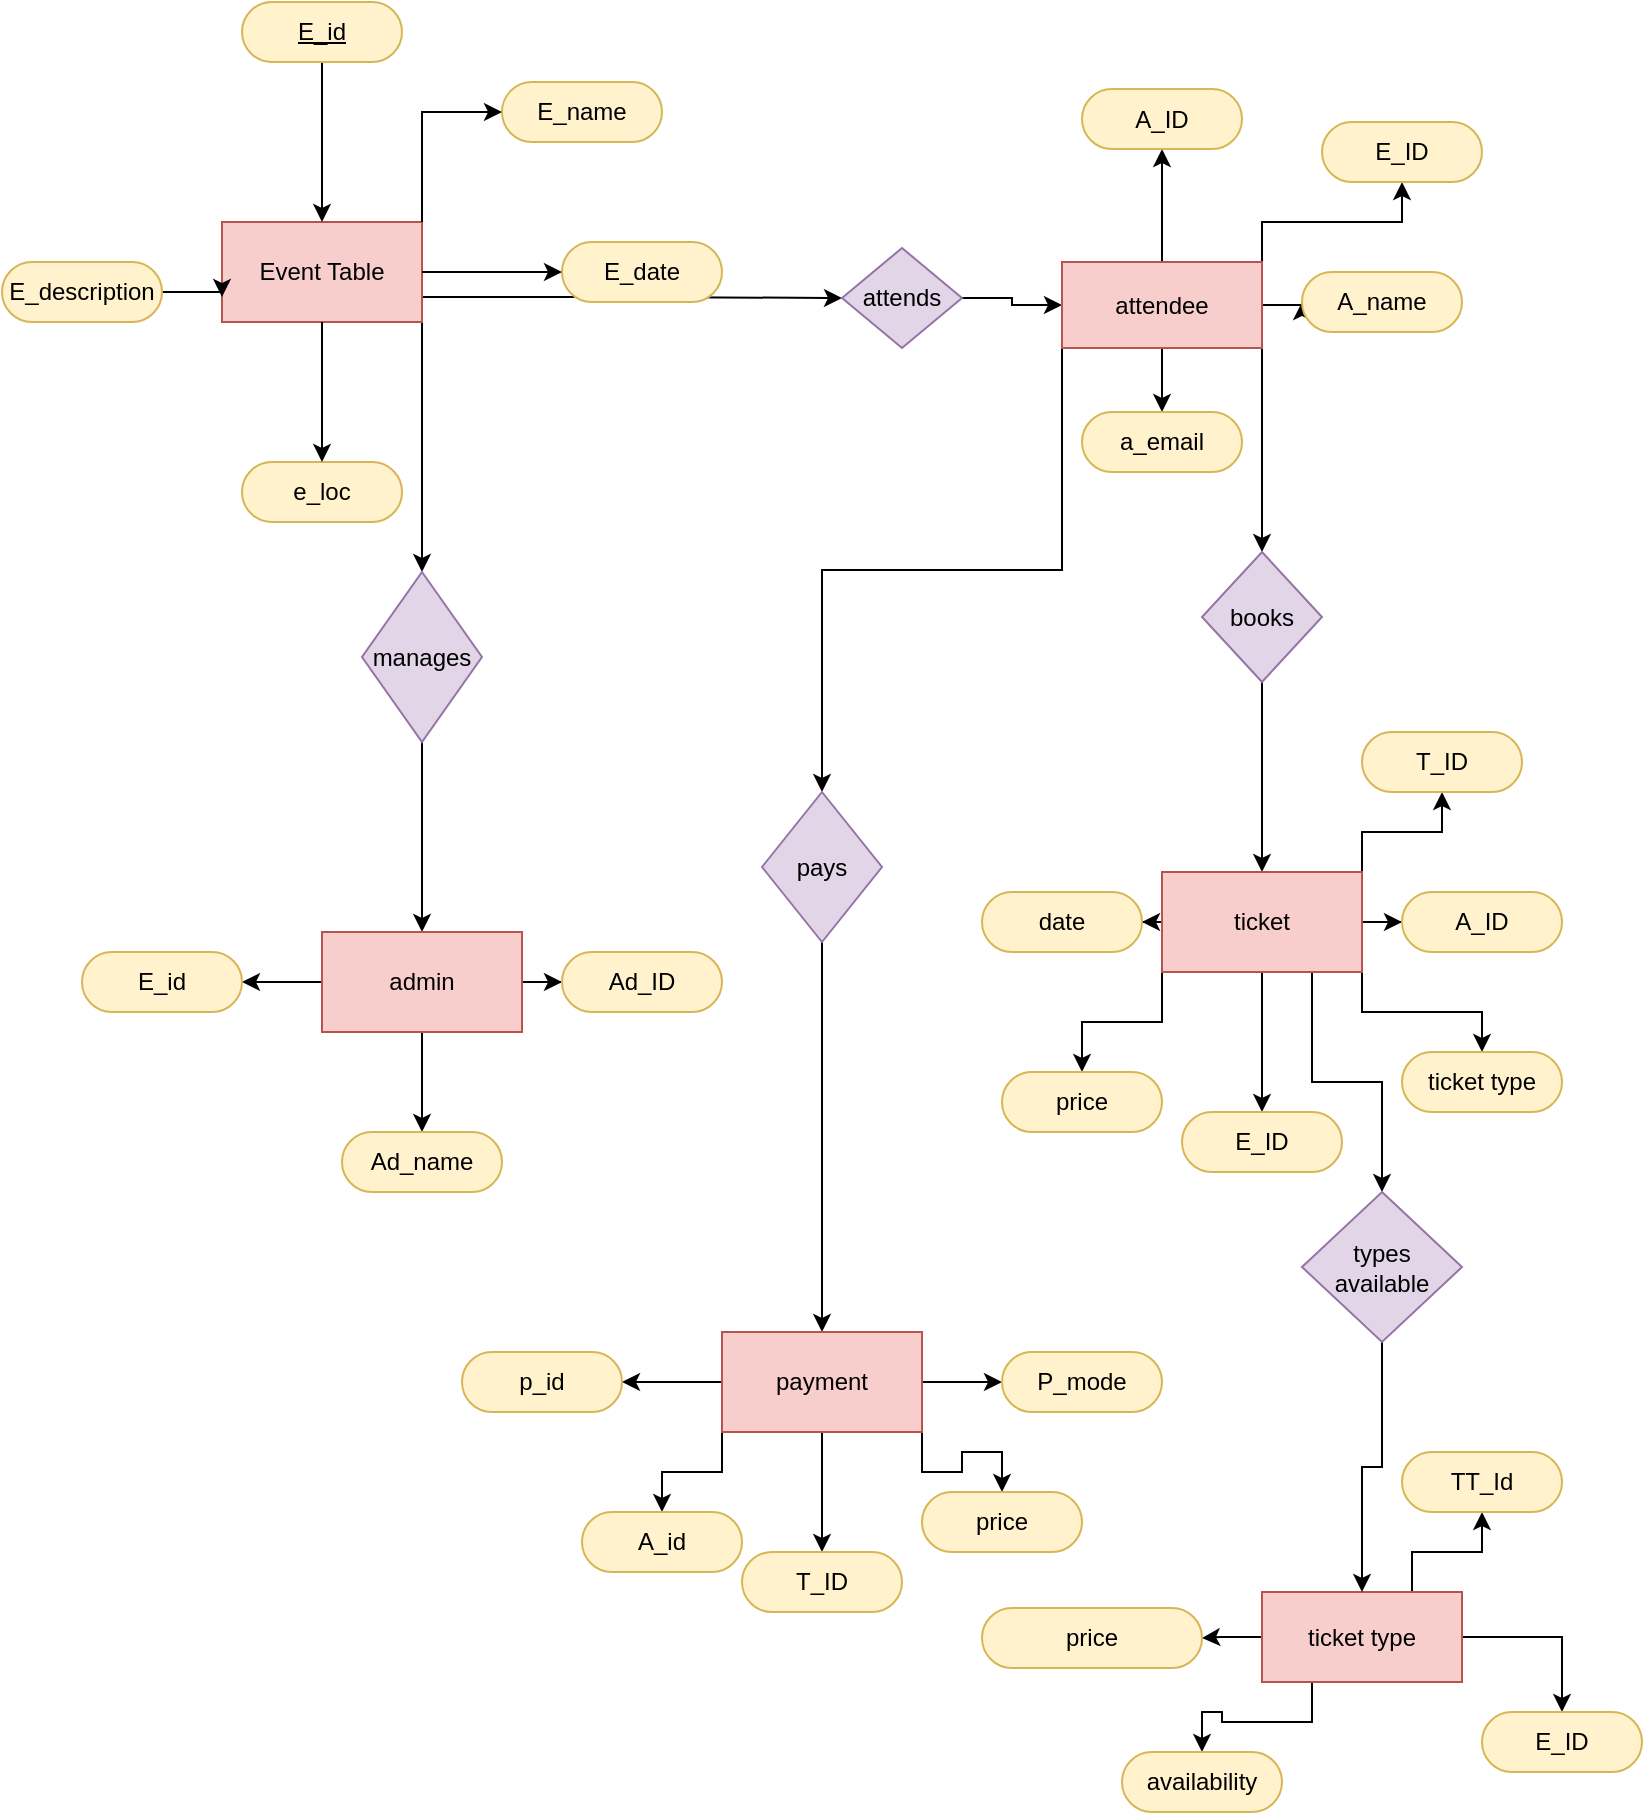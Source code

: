 <mxfile version="24.6.2" type="google">
  <diagram name="Page-1" id="fuvGwKW12Oi2IF8ioO64">
    <mxGraphModel dx="1050" dy="505" grid="1" gridSize="10" guides="1" tooltips="1" connect="1" arrows="1" fold="1" page="1" pageScale="1" pageWidth="827" pageHeight="1169" math="0" shadow="0">
      <root>
        <mxCell id="0" />
        <mxCell id="1" parent="0" />
        <mxCell id="Hu84dc6fADZ35Vq5RCrh-16" style="edgeStyle=orthogonalEdgeStyle;rounded=0;orthogonalLoop=1;jettySize=auto;html=1;exitX=1;exitY=0.75;exitDx=0;exitDy=0;" parent="1" source="Hu84dc6fADZ35Vq5RCrh-1" target="Hu84dc6fADZ35Vq5RCrh-17" edge="1">
          <mxGeometry relative="1" as="geometry">
            <mxPoint x="460" y="188" as="targetPoint" />
          </mxGeometry>
        </mxCell>
        <mxCell id="Hu84dc6fADZ35Vq5RCrh-29" style="edgeStyle=orthogonalEdgeStyle;rounded=0;orthogonalLoop=1;jettySize=auto;html=1;exitX=1;exitY=1;exitDx=0;exitDy=0;" parent="1" source="Hu84dc6fADZ35Vq5RCrh-1" target="Hu84dc6fADZ35Vq5RCrh-30" edge="1">
          <mxGeometry relative="1" as="geometry">
            <mxPoint x="220" y="350" as="targetPoint" />
          </mxGeometry>
        </mxCell>
        <mxCell id="Hu84dc6fADZ35Vq5RCrh-1" value="Event Table" style="html=1;dashed=0;whiteSpace=wrap;fillColor=#f8cecc;strokeColor=#b85450;" parent="1" vertex="1">
          <mxGeometry x="120" y="150" width="100" height="50" as="geometry" />
        </mxCell>
        <mxCell id="Hu84dc6fADZ35Vq5RCrh-3" style="edgeStyle=orthogonalEdgeStyle;rounded=0;orthogonalLoop=1;jettySize=auto;html=1;exitX=0.5;exitY=0.5;exitDx=0;exitDy=15;exitPerimeter=0;entryX=0.5;entryY=0;entryDx=0;entryDy=0;" parent="1" source="Hu84dc6fADZ35Vq5RCrh-2" target="Hu84dc6fADZ35Vq5RCrh-1" edge="1">
          <mxGeometry relative="1" as="geometry" />
        </mxCell>
        <mxCell id="Hu84dc6fADZ35Vq5RCrh-2" value="&lt;u&gt;E_id&lt;/u&gt;" style="html=1;dashed=0;whiteSpace=wrap;shape=mxgraph.dfd.start;fillColor=#fff2cc;strokeColor=#d6b656;" parent="1" vertex="1">
          <mxGeometry x="130" y="40" width="80" height="30" as="geometry" />
        </mxCell>
        <mxCell id="Hu84dc6fADZ35Vq5RCrh-4" value="E_name" style="html=1;dashed=0;whiteSpace=wrap;shape=mxgraph.dfd.start;fillColor=#fff2cc;strokeColor=#d6b656;" parent="1" vertex="1">
          <mxGeometry x="260" y="80" width="80" height="30" as="geometry" />
        </mxCell>
        <mxCell id="Hu84dc6fADZ35Vq5RCrh-13" style="edgeStyle=orthogonalEdgeStyle;rounded=0;orthogonalLoop=1;jettySize=auto;html=1;exitX=1;exitY=0.5;exitDx=0;exitDy=0;exitPerimeter=0;entryX=0;entryY=0.75;entryDx=0;entryDy=0;" parent="1" source="Hu84dc6fADZ35Vq5RCrh-5" target="Hu84dc6fADZ35Vq5RCrh-1" edge="1">
          <mxGeometry relative="1" as="geometry" />
        </mxCell>
        <mxCell id="Hu84dc6fADZ35Vq5RCrh-5" value="E_description" style="html=1;dashed=0;whiteSpace=wrap;shape=mxgraph.dfd.start;fillColor=#fff2cc;strokeColor=#d6b656;" parent="1" vertex="1">
          <mxGeometry x="10" y="170" width="80" height="30" as="geometry" />
        </mxCell>
        <mxCell id="Hu84dc6fADZ35Vq5RCrh-6" value="E_date" style="html=1;dashed=0;whiteSpace=wrap;shape=mxgraph.dfd.start;fillColor=#fff2cc;strokeColor=#d6b656;" parent="1" vertex="1">
          <mxGeometry x="290" y="160" width="80" height="30" as="geometry" />
        </mxCell>
        <mxCell id="Hu84dc6fADZ35Vq5RCrh-7" value="e_loc" style="html=1;dashed=0;whiteSpace=wrap;shape=mxgraph.dfd.start;fillColor=#fff2cc;strokeColor=#d6b656;" parent="1" vertex="1">
          <mxGeometry x="130" y="270" width="80" height="30" as="geometry" />
        </mxCell>
        <mxCell id="Hu84dc6fADZ35Vq5RCrh-9" style="edgeStyle=orthogonalEdgeStyle;rounded=0;orthogonalLoop=1;jettySize=auto;html=1;exitX=1;exitY=0;exitDx=0;exitDy=0;entryX=0;entryY=0.5;entryDx=0;entryDy=0;entryPerimeter=0;" parent="1" source="Hu84dc6fADZ35Vq5RCrh-1" target="Hu84dc6fADZ35Vq5RCrh-4" edge="1">
          <mxGeometry relative="1" as="geometry" />
        </mxCell>
        <mxCell id="Hu84dc6fADZ35Vq5RCrh-10" style="edgeStyle=orthogonalEdgeStyle;rounded=0;orthogonalLoop=1;jettySize=auto;html=1;exitX=1;exitY=0.5;exitDx=0;exitDy=0;entryX=0;entryY=0.5;entryDx=0;entryDy=0;entryPerimeter=0;" parent="1" source="Hu84dc6fADZ35Vq5RCrh-1" target="Hu84dc6fADZ35Vq5RCrh-6" edge="1">
          <mxGeometry relative="1" as="geometry" />
        </mxCell>
        <mxCell id="Hu84dc6fADZ35Vq5RCrh-15" style="edgeStyle=orthogonalEdgeStyle;rounded=0;orthogonalLoop=1;jettySize=auto;html=1;exitX=0.5;exitY=1;exitDx=0;exitDy=0;entryX=0.5;entryY=0.5;entryDx=0;entryDy=-15;entryPerimeter=0;" parent="1" source="Hu84dc6fADZ35Vq5RCrh-1" target="Hu84dc6fADZ35Vq5RCrh-7" edge="1">
          <mxGeometry relative="1" as="geometry" />
        </mxCell>
        <mxCell id="Hu84dc6fADZ35Vq5RCrh-18" style="edgeStyle=orthogonalEdgeStyle;rounded=0;orthogonalLoop=1;jettySize=auto;html=1;exitX=1;exitY=0.5;exitDx=0;exitDy=0;" parent="1" source="Hu84dc6fADZ35Vq5RCrh-17" target="Hu84dc6fADZ35Vq5RCrh-19" edge="1">
          <mxGeometry relative="1" as="geometry">
            <mxPoint x="590" y="188" as="targetPoint" />
          </mxGeometry>
        </mxCell>
        <mxCell id="Hu84dc6fADZ35Vq5RCrh-17" value="attends" style="shape=rhombus;html=1;dashed=0;whiteSpace=wrap;perimeter=rhombusPerimeter;fillColor=#e1d5e7;strokeColor=#9673a6;" parent="1" vertex="1">
          <mxGeometry x="430" y="163" width="60" height="50" as="geometry" />
        </mxCell>
        <mxCell id="Hu84dc6fADZ35Vq5RCrh-21" value="" style="edgeStyle=orthogonalEdgeStyle;rounded=0;orthogonalLoop=1;jettySize=auto;html=1;" parent="1" source="Hu84dc6fADZ35Vq5RCrh-19" target="Hu84dc6fADZ35Vq5RCrh-25" edge="1">
          <mxGeometry relative="1" as="geometry">
            <mxPoint x="590" y="98.5" as="targetPoint" />
          </mxGeometry>
        </mxCell>
        <mxCell id="Hu84dc6fADZ35Vq5RCrh-22" style="edgeStyle=orthogonalEdgeStyle;rounded=0;orthogonalLoop=1;jettySize=auto;html=1;exitX=1;exitY=0.5;exitDx=0;exitDy=0;" parent="1" source="Hu84dc6fADZ35Vq5RCrh-19" target="Hu84dc6fADZ35Vq5RCrh-26" edge="1">
          <mxGeometry relative="1" as="geometry">
            <mxPoint x="700" y="190" as="targetPoint" />
          </mxGeometry>
        </mxCell>
        <mxCell id="Hu84dc6fADZ35Vq5RCrh-23" style="edgeStyle=orthogonalEdgeStyle;rounded=0;orthogonalLoop=1;jettySize=auto;html=1;exitX=0.5;exitY=1;exitDx=0;exitDy=0;" parent="1" source="Hu84dc6fADZ35Vq5RCrh-19" target="Hu84dc6fADZ35Vq5RCrh-24" edge="1">
          <mxGeometry relative="1" as="geometry">
            <mxPoint x="590" y="260" as="targetPoint" />
          </mxGeometry>
        </mxCell>
        <mxCell id="Hu84dc6fADZ35Vq5RCrh-27" style="edgeStyle=orthogonalEdgeStyle;rounded=0;orthogonalLoop=1;jettySize=auto;html=1;exitX=1;exitY=0;exitDx=0;exitDy=0;" parent="1" source="Hu84dc6fADZ35Vq5RCrh-19" target="Hu84dc6fADZ35Vq5RCrh-28" edge="1">
          <mxGeometry relative="1" as="geometry">
            <mxPoint x="670" y="120" as="targetPoint" />
          </mxGeometry>
        </mxCell>
        <mxCell id="Hu84dc6fADZ35Vq5RCrh-41" style="edgeStyle=orthogonalEdgeStyle;rounded=0;orthogonalLoop=1;jettySize=auto;html=1;exitX=1;exitY=1;exitDx=0;exitDy=0;" parent="1" source="Hu84dc6fADZ35Vq5RCrh-19" target="Hu84dc6fADZ35Vq5RCrh-42" edge="1">
          <mxGeometry relative="1" as="geometry">
            <mxPoint x="640" y="340" as="targetPoint" />
          </mxGeometry>
        </mxCell>
        <mxCell id="Hu84dc6fADZ35Vq5RCrh-57" style="edgeStyle=orthogonalEdgeStyle;rounded=0;orthogonalLoop=1;jettySize=auto;html=1;exitX=0;exitY=1;exitDx=0;exitDy=0;" parent="1" source="Hu84dc6fADZ35Vq5RCrh-19" target="Hu84dc6fADZ35Vq5RCrh-58" edge="1">
          <mxGeometry relative="1" as="geometry">
            <mxPoint x="420" y="460" as="targetPoint" />
          </mxGeometry>
        </mxCell>
        <mxCell id="Hu84dc6fADZ35Vq5RCrh-19" value="attendee" style="html=1;dashed=0;whiteSpace=wrap;fillColor=#f8cecc;strokeColor=#b85450;" parent="1" vertex="1">
          <mxGeometry x="540" y="170" width="100" height="43" as="geometry" />
        </mxCell>
        <mxCell id="Hu84dc6fADZ35Vq5RCrh-24" value="a_email" style="html=1;dashed=0;whiteSpace=wrap;shape=mxgraph.dfd.start;fillColor=#fff2cc;strokeColor=#d6b656;" parent="1" vertex="1">
          <mxGeometry x="550" y="245" width="80" height="30" as="geometry" />
        </mxCell>
        <mxCell id="Hu84dc6fADZ35Vq5RCrh-25" value="A_ID" style="html=1;dashed=0;whiteSpace=wrap;shape=mxgraph.dfd.start;fillColor=#fff2cc;strokeColor=#d6b656;" parent="1" vertex="1">
          <mxGeometry x="550" y="83.5" width="80" height="30" as="geometry" />
        </mxCell>
        <mxCell id="Hu84dc6fADZ35Vq5RCrh-26" value="A_name" style="html=1;dashed=0;whiteSpace=wrap;shape=mxgraph.dfd.start;fillColor=#fff2cc;strokeColor=#d6b656;" parent="1" vertex="1">
          <mxGeometry x="660" y="175" width="80" height="30" as="geometry" />
        </mxCell>
        <mxCell id="Hu84dc6fADZ35Vq5RCrh-28" value="E_ID" style="html=1;dashed=0;whiteSpace=wrap;shape=mxgraph.dfd.start;fillColor=#fff2cc;strokeColor=#d6b656;" parent="1" vertex="1">
          <mxGeometry x="670" y="100" width="80" height="30" as="geometry" />
        </mxCell>
        <mxCell id="Hu84dc6fADZ35Vq5RCrh-31" style="edgeStyle=orthogonalEdgeStyle;rounded=0;orthogonalLoop=1;jettySize=auto;html=1;exitX=0.5;exitY=1;exitDx=0;exitDy=0;" parent="1" source="Hu84dc6fADZ35Vq5RCrh-30" target="Hu84dc6fADZ35Vq5RCrh-32" edge="1">
          <mxGeometry relative="1" as="geometry">
            <mxPoint x="220" y="530" as="targetPoint" />
          </mxGeometry>
        </mxCell>
        <mxCell id="Hu84dc6fADZ35Vq5RCrh-30" value="manages" style="shape=rhombus;html=1;dashed=0;whiteSpace=wrap;perimeter=rhombusPerimeter;fillColor=#e1d5e7;strokeColor=#9673a6;" parent="1" vertex="1">
          <mxGeometry x="190" y="325" width="60" height="85" as="geometry" />
        </mxCell>
        <mxCell id="Hu84dc6fADZ35Vq5RCrh-33" style="edgeStyle=orthogonalEdgeStyle;rounded=0;orthogonalLoop=1;jettySize=auto;html=1;exitX=1;exitY=0.5;exitDx=0;exitDy=0;" parent="1" source="Hu84dc6fADZ35Vq5RCrh-32" target="Hu84dc6fADZ35Vq5RCrh-34" edge="1">
          <mxGeometry relative="1" as="geometry">
            <mxPoint x="330" y="530" as="targetPoint" />
          </mxGeometry>
        </mxCell>
        <mxCell id="Hu84dc6fADZ35Vq5RCrh-37" style="edgeStyle=orthogonalEdgeStyle;rounded=0;orthogonalLoop=1;jettySize=auto;html=1;exitX=0;exitY=0.5;exitDx=0;exitDy=0;" parent="1" source="Hu84dc6fADZ35Vq5RCrh-32" target="Hu84dc6fADZ35Vq5RCrh-38" edge="1">
          <mxGeometry relative="1" as="geometry">
            <mxPoint x="90" y="530" as="targetPoint" />
          </mxGeometry>
        </mxCell>
        <mxCell id="Hu84dc6fADZ35Vq5RCrh-39" style="edgeStyle=orthogonalEdgeStyle;rounded=0;orthogonalLoop=1;jettySize=auto;html=1;exitX=0.5;exitY=1;exitDx=0;exitDy=0;" parent="1" source="Hu84dc6fADZ35Vq5RCrh-32" target="Hu84dc6fADZ35Vq5RCrh-40" edge="1">
          <mxGeometry relative="1" as="geometry">
            <mxPoint x="220" y="620" as="targetPoint" />
          </mxGeometry>
        </mxCell>
        <mxCell id="Hu84dc6fADZ35Vq5RCrh-32" value="admin" style="html=1;dashed=0;whiteSpace=wrap;fillColor=#f8cecc;strokeColor=#b85450;" parent="1" vertex="1">
          <mxGeometry x="170" y="505" width="100" height="50" as="geometry" />
        </mxCell>
        <mxCell id="Hu84dc6fADZ35Vq5RCrh-34" value="Ad_ID" style="html=1;dashed=0;whiteSpace=wrap;shape=mxgraph.dfd.start;fillColor=#fff2cc;strokeColor=#d6b656;" parent="1" vertex="1">
          <mxGeometry x="290" y="515" width="80" height="30" as="geometry" />
        </mxCell>
        <mxCell id="Hu84dc6fADZ35Vq5RCrh-38" value="E_id" style="html=1;dashed=0;whiteSpace=wrap;shape=mxgraph.dfd.start;fillColor=#fff2cc;strokeColor=#d6b656;" parent="1" vertex="1">
          <mxGeometry x="50" y="515" width="80" height="30" as="geometry" />
        </mxCell>
        <mxCell id="Hu84dc6fADZ35Vq5RCrh-40" value="Ad_name" style="html=1;dashed=0;whiteSpace=wrap;shape=mxgraph.dfd.start;fillColor=#fff2cc;strokeColor=#d6b656;" parent="1" vertex="1">
          <mxGeometry x="180" y="605" width="80" height="30" as="geometry" />
        </mxCell>
        <mxCell id="Hu84dc6fADZ35Vq5RCrh-43" style="edgeStyle=orthogonalEdgeStyle;rounded=0;orthogonalLoop=1;jettySize=auto;html=1;exitX=0.5;exitY=1;exitDx=0;exitDy=0;" parent="1" source="Hu84dc6fADZ35Vq5RCrh-42" target="Hu84dc6fADZ35Vq5RCrh-44" edge="1">
          <mxGeometry relative="1" as="geometry">
            <mxPoint x="640" y="500" as="targetPoint" />
          </mxGeometry>
        </mxCell>
        <mxCell id="Hu84dc6fADZ35Vq5RCrh-42" value="books" style="shape=rhombus;html=1;dashed=0;whiteSpace=wrap;perimeter=rhombusPerimeter;fillColor=#e1d5e7;strokeColor=#9673a6;" parent="1" vertex="1">
          <mxGeometry x="610" y="315" width="60" height="65" as="geometry" />
        </mxCell>
        <mxCell id="Hu84dc6fADZ35Vq5RCrh-45" style="edgeStyle=orthogonalEdgeStyle;rounded=0;orthogonalLoop=1;jettySize=auto;html=1;exitX=0.5;exitY=1;exitDx=0;exitDy=0;" parent="1" source="Hu84dc6fADZ35Vq5RCrh-44" target="Hu84dc6fADZ35Vq5RCrh-46" edge="1">
          <mxGeometry relative="1" as="geometry">
            <mxPoint x="640" y="610" as="targetPoint" />
          </mxGeometry>
        </mxCell>
        <mxCell id="Hu84dc6fADZ35Vq5RCrh-47" style="edgeStyle=orthogonalEdgeStyle;rounded=0;orthogonalLoop=1;jettySize=auto;html=1;exitX=1;exitY=0.5;exitDx=0;exitDy=0;" parent="1" source="Hu84dc6fADZ35Vq5RCrh-44" target="Hu84dc6fADZ35Vq5RCrh-50" edge="1">
          <mxGeometry relative="1" as="geometry">
            <mxPoint x="750" y="500" as="targetPoint" />
          </mxGeometry>
        </mxCell>
        <mxCell id="Hu84dc6fADZ35Vq5RCrh-48" style="edgeStyle=orthogonalEdgeStyle;rounded=0;orthogonalLoop=1;jettySize=auto;html=1;exitX=0;exitY=0.5;exitDx=0;exitDy=0;" parent="1" source="Hu84dc6fADZ35Vq5RCrh-44" target="Hu84dc6fADZ35Vq5RCrh-49" edge="1">
          <mxGeometry relative="1" as="geometry">
            <mxPoint x="540" y="500" as="targetPoint" />
          </mxGeometry>
        </mxCell>
        <mxCell id="Hu84dc6fADZ35Vq5RCrh-51" style="edgeStyle=orthogonalEdgeStyle;rounded=0;orthogonalLoop=1;jettySize=auto;html=1;exitX=1;exitY=0;exitDx=0;exitDy=0;" parent="1" source="Hu84dc6fADZ35Vq5RCrh-44" target="Hu84dc6fADZ35Vq5RCrh-52" edge="1">
          <mxGeometry relative="1" as="geometry">
            <mxPoint x="730" y="420" as="targetPoint" />
          </mxGeometry>
        </mxCell>
        <mxCell id="Hu84dc6fADZ35Vq5RCrh-53" style="edgeStyle=orthogonalEdgeStyle;rounded=0;orthogonalLoop=1;jettySize=auto;html=1;exitX=0;exitY=1;exitDx=0;exitDy=0;" parent="1" source="Hu84dc6fADZ35Vq5RCrh-44" target="Hu84dc6fADZ35Vq5RCrh-54" edge="1">
          <mxGeometry relative="1" as="geometry">
            <mxPoint x="550" y="590" as="targetPoint" />
          </mxGeometry>
        </mxCell>
        <mxCell id="Hu84dc6fADZ35Vq5RCrh-55" style="edgeStyle=orthogonalEdgeStyle;rounded=0;orthogonalLoop=1;jettySize=auto;html=1;exitX=1;exitY=1;exitDx=0;exitDy=0;" parent="1" source="Hu84dc6fADZ35Vq5RCrh-44" target="Hu84dc6fADZ35Vq5RCrh-56" edge="1">
          <mxGeometry relative="1" as="geometry">
            <mxPoint x="750" y="580" as="targetPoint" />
          </mxGeometry>
        </mxCell>
        <mxCell id="Hu84dc6fADZ35Vq5RCrh-82" style="edgeStyle=orthogonalEdgeStyle;rounded=0;orthogonalLoop=1;jettySize=auto;html=1;exitX=0.75;exitY=1;exitDx=0;exitDy=0;" parent="1" source="Hu84dc6fADZ35Vq5RCrh-44" target="Hu84dc6fADZ35Vq5RCrh-83" edge="1">
          <mxGeometry relative="1" as="geometry">
            <mxPoint x="690" y="660" as="targetPoint" />
          </mxGeometry>
        </mxCell>
        <mxCell id="Hu84dc6fADZ35Vq5RCrh-44" value="ticket" style="html=1;dashed=0;whiteSpace=wrap;fillColor=#f8cecc;strokeColor=#b85450;" parent="1" vertex="1">
          <mxGeometry x="590" y="475" width="100" height="50" as="geometry" />
        </mxCell>
        <mxCell id="Hu84dc6fADZ35Vq5RCrh-46" value="E_ID" style="html=1;dashed=0;whiteSpace=wrap;shape=mxgraph.dfd.start;fillColor=#fff2cc;strokeColor=#d6b656;" parent="1" vertex="1">
          <mxGeometry x="600" y="595" width="80" height="30" as="geometry" />
        </mxCell>
        <mxCell id="Hu84dc6fADZ35Vq5RCrh-49" value="date" style="html=1;dashed=0;whiteSpace=wrap;shape=mxgraph.dfd.start;fillColor=#fff2cc;strokeColor=#d6b656;" parent="1" vertex="1">
          <mxGeometry x="500" y="485" width="80" height="30" as="geometry" />
        </mxCell>
        <mxCell id="Hu84dc6fADZ35Vq5RCrh-50" value="A_ID" style="html=1;dashed=0;whiteSpace=wrap;shape=mxgraph.dfd.start;fillColor=#fff2cc;strokeColor=#d6b656;" parent="1" vertex="1">
          <mxGeometry x="710" y="485" width="80" height="30" as="geometry" />
        </mxCell>
        <mxCell id="Hu84dc6fADZ35Vq5RCrh-52" value="T_ID" style="html=1;dashed=0;whiteSpace=wrap;shape=mxgraph.dfd.start;fillColor=#fff2cc;strokeColor=#d6b656;" parent="1" vertex="1">
          <mxGeometry x="690" y="405" width="80" height="30" as="geometry" />
        </mxCell>
        <mxCell id="Hu84dc6fADZ35Vq5RCrh-54" value="price" style="html=1;dashed=0;whiteSpace=wrap;shape=mxgraph.dfd.start;fillColor=#fff2cc;strokeColor=#d6b656;" parent="1" vertex="1">
          <mxGeometry x="510" y="575" width="80" height="30" as="geometry" />
        </mxCell>
        <mxCell id="Hu84dc6fADZ35Vq5RCrh-56" value="ticket type" style="html=1;dashed=0;whiteSpace=wrap;shape=mxgraph.dfd.start;fillColor=#fff2cc;strokeColor=#d6b656;" parent="1" vertex="1">
          <mxGeometry x="710" y="565" width="80" height="30" as="geometry" />
        </mxCell>
        <mxCell id="Hu84dc6fADZ35Vq5RCrh-59" style="edgeStyle=orthogonalEdgeStyle;rounded=0;orthogonalLoop=1;jettySize=auto;html=1;exitX=0.5;exitY=1;exitDx=0;exitDy=0;" parent="1" source="Hu84dc6fADZ35Vq5RCrh-58" target="Hu84dc6fADZ35Vq5RCrh-60" edge="1">
          <mxGeometry relative="1" as="geometry">
            <mxPoint x="420" y="730" as="targetPoint" />
          </mxGeometry>
        </mxCell>
        <mxCell id="Hu84dc6fADZ35Vq5RCrh-58" value="pays" style="shape=rhombus;html=1;dashed=0;whiteSpace=wrap;perimeter=rhombusPerimeter;fillColor=#e1d5e7;strokeColor=#9673a6;" parent="1" vertex="1">
          <mxGeometry x="390" y="435" width="60" height="75" as="geometry" />
        </mxCell>
        <mxCell id="Hu84dc6fADZ35Vq5RCrh-61" style="edgeStyle=orthogonalEdgeStyle;rounded=0;orthogonalLoop=1;jettySize=auto;html=1;exitX=1;exitY=0.5;exitDx=0;exitDy=0;" parent="1" source="Hu84dc6fADZ35Vq5RCrh-60" target="Hu84dc6fADZ35Vq5RCrh-66" edge="1">
          <mxGeometry relative="1" as="geometry">
            <mxPoint x="550" y="730" as="targetPoint" />
          </mxGeometry>
        </mxCell>
        <mxCell id="Hu84dc6fADZ35Vq5RCrh-62" style="edgeStyle=orthogonalEdgeStyle;rounded=0;orthogonalLoop=1;jettySize=auto;html=1;exitX=0.5;exitY=1;exitDx=0;exitDy=0;" parent="1" source="Hu84dc6fADZ35Vq5RCrh-60" target="Hu84dc6fADZ35Vq5RCrh-65" edge="1">
          <mxGeometry relative="1" as="geometry">
            <mxPoint x="420" y="830" as="targetPoint" />
          </mxGeometry>
        </mxCell>
        <mxCell id="Hu84dc6fADZ35Vq5RCrh-63" style="edgeStyle=orthogonalEdgeStyle;rounded=0;orthogonalLoop=1;jettySize=auto;html=1;exitX=0;exitY=0.5;exitDx=0;exitDy=0;" parent="1" source="Hu84dc6fADZ35Vq5RCrh-60" target="Hu84dc6fADZ35Vq5RCrh-64" edge="1">
          <mxGeometry relative="1" as="geometry">
            <mxPoint x="280" y="730" as="targetPoint" />
          </mxGeometry>
        </mxCell>
        <mxCell id="Hu84dc6fADZ35Vq5RCrh-67" style="edgeStyle=orthogonalEdgeStyle;rounded=0;orthogonalLoop=1;jettySize=auto;html=1;exitX=1;exitY=1;exitDx=0;exitDy=0;" parent="1" source="Hu84dc6fADZ35Vq5RCrh-60" target="Hu84dc6fADZ35Vq5RCrh-68" edge="1">
          <mxGeometry relative="1" as="geometry">
            <mxPoint x="510" y="800" as="targetPoint" />
          </mxGeometry>
        </mxCell>
        <mxCell id="Hu84dc6fADZ35Vq5RCrh-69" style="edgeStyle=orthogonalEdgeStyle;rounded=0;orthogonalLoop=1;jettySize=auto;html=1;exitX=0;exitY=1;exitDx=0;exitDy=0;" parent="1" source="Hu84dc6fADZ35Vq5RCrh-60" target="Hu84dc6fADZ35Vq5RCrh-70" edge="1">
          <mxGeometry relative="1" as="geometry">
            <mxPoint x="340" y="810" as="targetPoint" />
          </mxGeometry>
        </mxCell>
        <mxCell id="Hu84dc6fADZ35Vq5RCrh-60" value="payment" style="html=1;dashed=0;whiteSpace=wrap;fillColor=#f8cecc;strokeColor=#b85450;" parent="1" vertex="1">
          <mxGeometry x="370" y="705" width="100" height="50" as="geometry" />
        </mxCell>
        <mxCell id="Hu84dc6fADZ35Vq5RCrh-64" value="p_id" style="html=1;dashed=0;whiteSpace=wrap;shape=mxgraph.dfd.start;fillColor=#fff2cc;strokeColor=#d6b656;" parent="1" vertex="1">
          <mxGeometry x="240" y="715" width="80" height="30" as="geometry" />
        </mxCell>
        <mxCell id="Hu84dc6fADZ35Vq5RCrh-65" value="T_ID" style="html=1;dashed=0;whiteSpace=wrap;shape=mxgraph.dfd.start;fillColor=#fff2cc;strokeColor=#d6b656;" parent="1" vertex="1">
          <mxGeometry x="380" y="815" width="80" height="30" as="geometry" />
        </mxCell>
        <mxCell id="Hu84dc6fADZ35Vq5RCrh-66" value="P_mode" style="html=1;dashed=0;whiteSpace=wrap;shape=mxgraph.dfd.start;fillColor=#fff2cc;strokeColor=#d6b656;" parent="1" vertex="1">
          <mxGeometry x="510" y="715" width="80" height="30" as="geometry" />
        </mxCell>
        <mxCell id="Hu84dc6fADZ35Vq5RCrh-68" value="price" style="html=1;dashed=0;whiteSpace=wrap;shape=mxgraph.dfd.start;fillColor=#fff2cc;strokeColor=#d6b656;" parent="1" vertex="1">
          <mxGeometry x="470" y="785" width="80" height="30" as="geometry" />
        </mxCell>
        <mxCell id="Hu84dc6fADZ35Vq5RCrh-70" value="A_id" style="html=1;dashed=0;whiteSpace=wrap;shape=mxgraph.dfd.start;fillColor=#fff2cc;strokeColor=#d6b656;" parent="1" vertex="1">
          <mxGeometry x="300" y="795" width="80" height="30" as="geometry" />
        </mxCell>
        <mxCell id="Hu84dc6fADZ35Vq5RCrh-73" style="edgeStyle=orthogonalEdgeStyle;rounded=0;orthogonalLoop=1;jettySize=auto;html=1;exitX=0.75;exitY=0;exitDx=0;exitDy=0;" parent="1" source="Hu84dc6fADZ35Vq5RCrh-72" target="Hu84dc6fADZ35Vq5RCrh-80" edge="1">
          <mxGeometry relative="1" as="geometry">
            <mxPoint x="750" y="780" as="targetPoint" />
          </mxGeometry>
        </mxCell>
        <mxCell id="Hu84dc6fADZ35Vq5RCrh-75" style="edgeStyle=orthogonalEdgeStyle;rounded=0;orthogonalLoop=1;jettySize=auto;html=1;exitX=0;exitY=0.5;exitDx=0;exitDy=0;" parent="1" source="Hu84dc6fADZ35Vq5RCrh-72" target="Hu84dc6fADZ35Vq5RCrh-79" edge="1">
          <mxGeometry relative="1" as="geometry">
            <mxPoint x="600" y="858" as="targetPoint" />
          </mxGeometry>
        </mxCell>
        <mxCell id="Hu84dc6fADZ35Vq5RCrh-76" style="edgeStyle=orthogonalEdgeStyle;rounded=0;orthogonalLoop=1;jettySize=auto;html=1;exitX=1;exitY=0.5;exitDx=0;exitDy=0;" parent="1" source="Hu84dc6fADZ35Vq5RCrh-72" target="Hu84dc6fADZ35Vq5RCrh-81" edge="1">
          <mxGeometry relative="1" as="geometry">
            <mxPoint x="790" y="910" as="targetPoint" />
          </mxGeometry>
        </mxCell>
        <mxCell id="Hu84dc6fADZ35Vq5RCrh-77" style="edgeStyle=orthogonalEdgeStyle;rounded=0;orthogonalLoop=1;jettySize=auto;html=1;exitX=0.25;exitY=1;exitDx=0;exitDy=0;" parent="1" source="Hu84dc6fADZ35Vq5RCrh-72" target="Hu84dc6fADZ35Vq5RCrh-78" edge="1">
          <mxGeometry relative="1" as="geometry">
            <mxPoint x="610" y="930" as="targetPoint" />
          </mxGeometry>
        </mxCell>
        <mxCell id="Hu84dc6fADZ35Vq5RCrh-72" value="ticket type" style="html=1;dashed=0;whiteSpace=wrap;fillColor=#f8cecc;strokeColor=#b85450;" parent="1" vertex="1">
          <mxGeometry x="640" y="835" width="100" height="45" as="geometry" />
        </mxCell>
        <mxCell id="Hu84dc6fADZ35Vq5RCrh-78" value="availability" style="html=1;dashed=0;whiteSpace=wrap;shape=mxgraph.dfd.start;fillColor=#fff2cc;strokeColor=#d6b656;" parent="1" vertex="1">
          <mxGeometry x="570" y="915" width="80" height="30" as="geometry" />
        </mxCell>
        <mxCell id="Hu84dc6fADZ35Vq5RCrh-79" value="price" style="html=1;dashed=0;whiteSpace=wrap;shape=mxgraph.dfd.start;fillColor=#fff2cc;strokeColor=#d6b656;" parent="1" vertex="1">
          <mxGeometry x="500" y="843" width="110" height="30" as="geometry" />
        </mxCell>
        <mxCell id="Hu84dc6fADZ35Vq5RCrh-80" value="TT_Id" style="html=1;dashed=0;whiteSpace=wrap;shape=mxgraph.dfd.start;fillColor=#fff2cc;strokeColor=#d6b656;" parent="1" vertex="1">
          <mxGeometry x="710" y="765" width="80" height="30" as="geometry" />
        </mxCell>
        <mxCell id="Hu84dc6fADZ35Vq5RCrh-81" value="E_ID" style="html=1;dashed=0;whiteSpace=wrap;shape=mxgraph.dfd.start;fillColor=#fff2cc;strokeColor=#d6b656;" parent="1" vertex="1">
          <mxGeometry x="750" y="895" width="80" height="30" as="geometry" />
        </mxCell>
        <mxCell id="Hu84dc6fADZ35Vq5RCrh-84" style="edgeStyle=orthogonalEdgeStyle;rounded=0;orthogonalLoop=1;jettySize=auto;html=1;exitX=0.5;exitY=1;exitDx=0;exitDy=0;entryX=0.5;entryY=0;entryDx=0;entryDy=0;" parent="1" source="Hu84dc6fADZ35Vq5RCrh-83" target="Hu84dc6fADZ35Vq5RCrh-72" edge="1">
          <mxGeometry relative="1" as="geometry" />
        </mxCell>
        <mxCell id="Hu84dc6fADZ35Vq5RCrh-83" value="types&lt;div&gt;available&lt;/div&gt;" style="shape=rhombus;html=1;dashed=0;whiteSpace=wrap;perimeter=rhombusPerimeter;fillColor=#e1d5e7;strokeColor=#9673a6;" parent="1" vertex="1">
          <mxGeometry x="660" y="635" width="80" height="75" as="geometry" />
        </mxCell>
      </root>
    </mxGraphModel>
  </diagram>
</mxfile>
